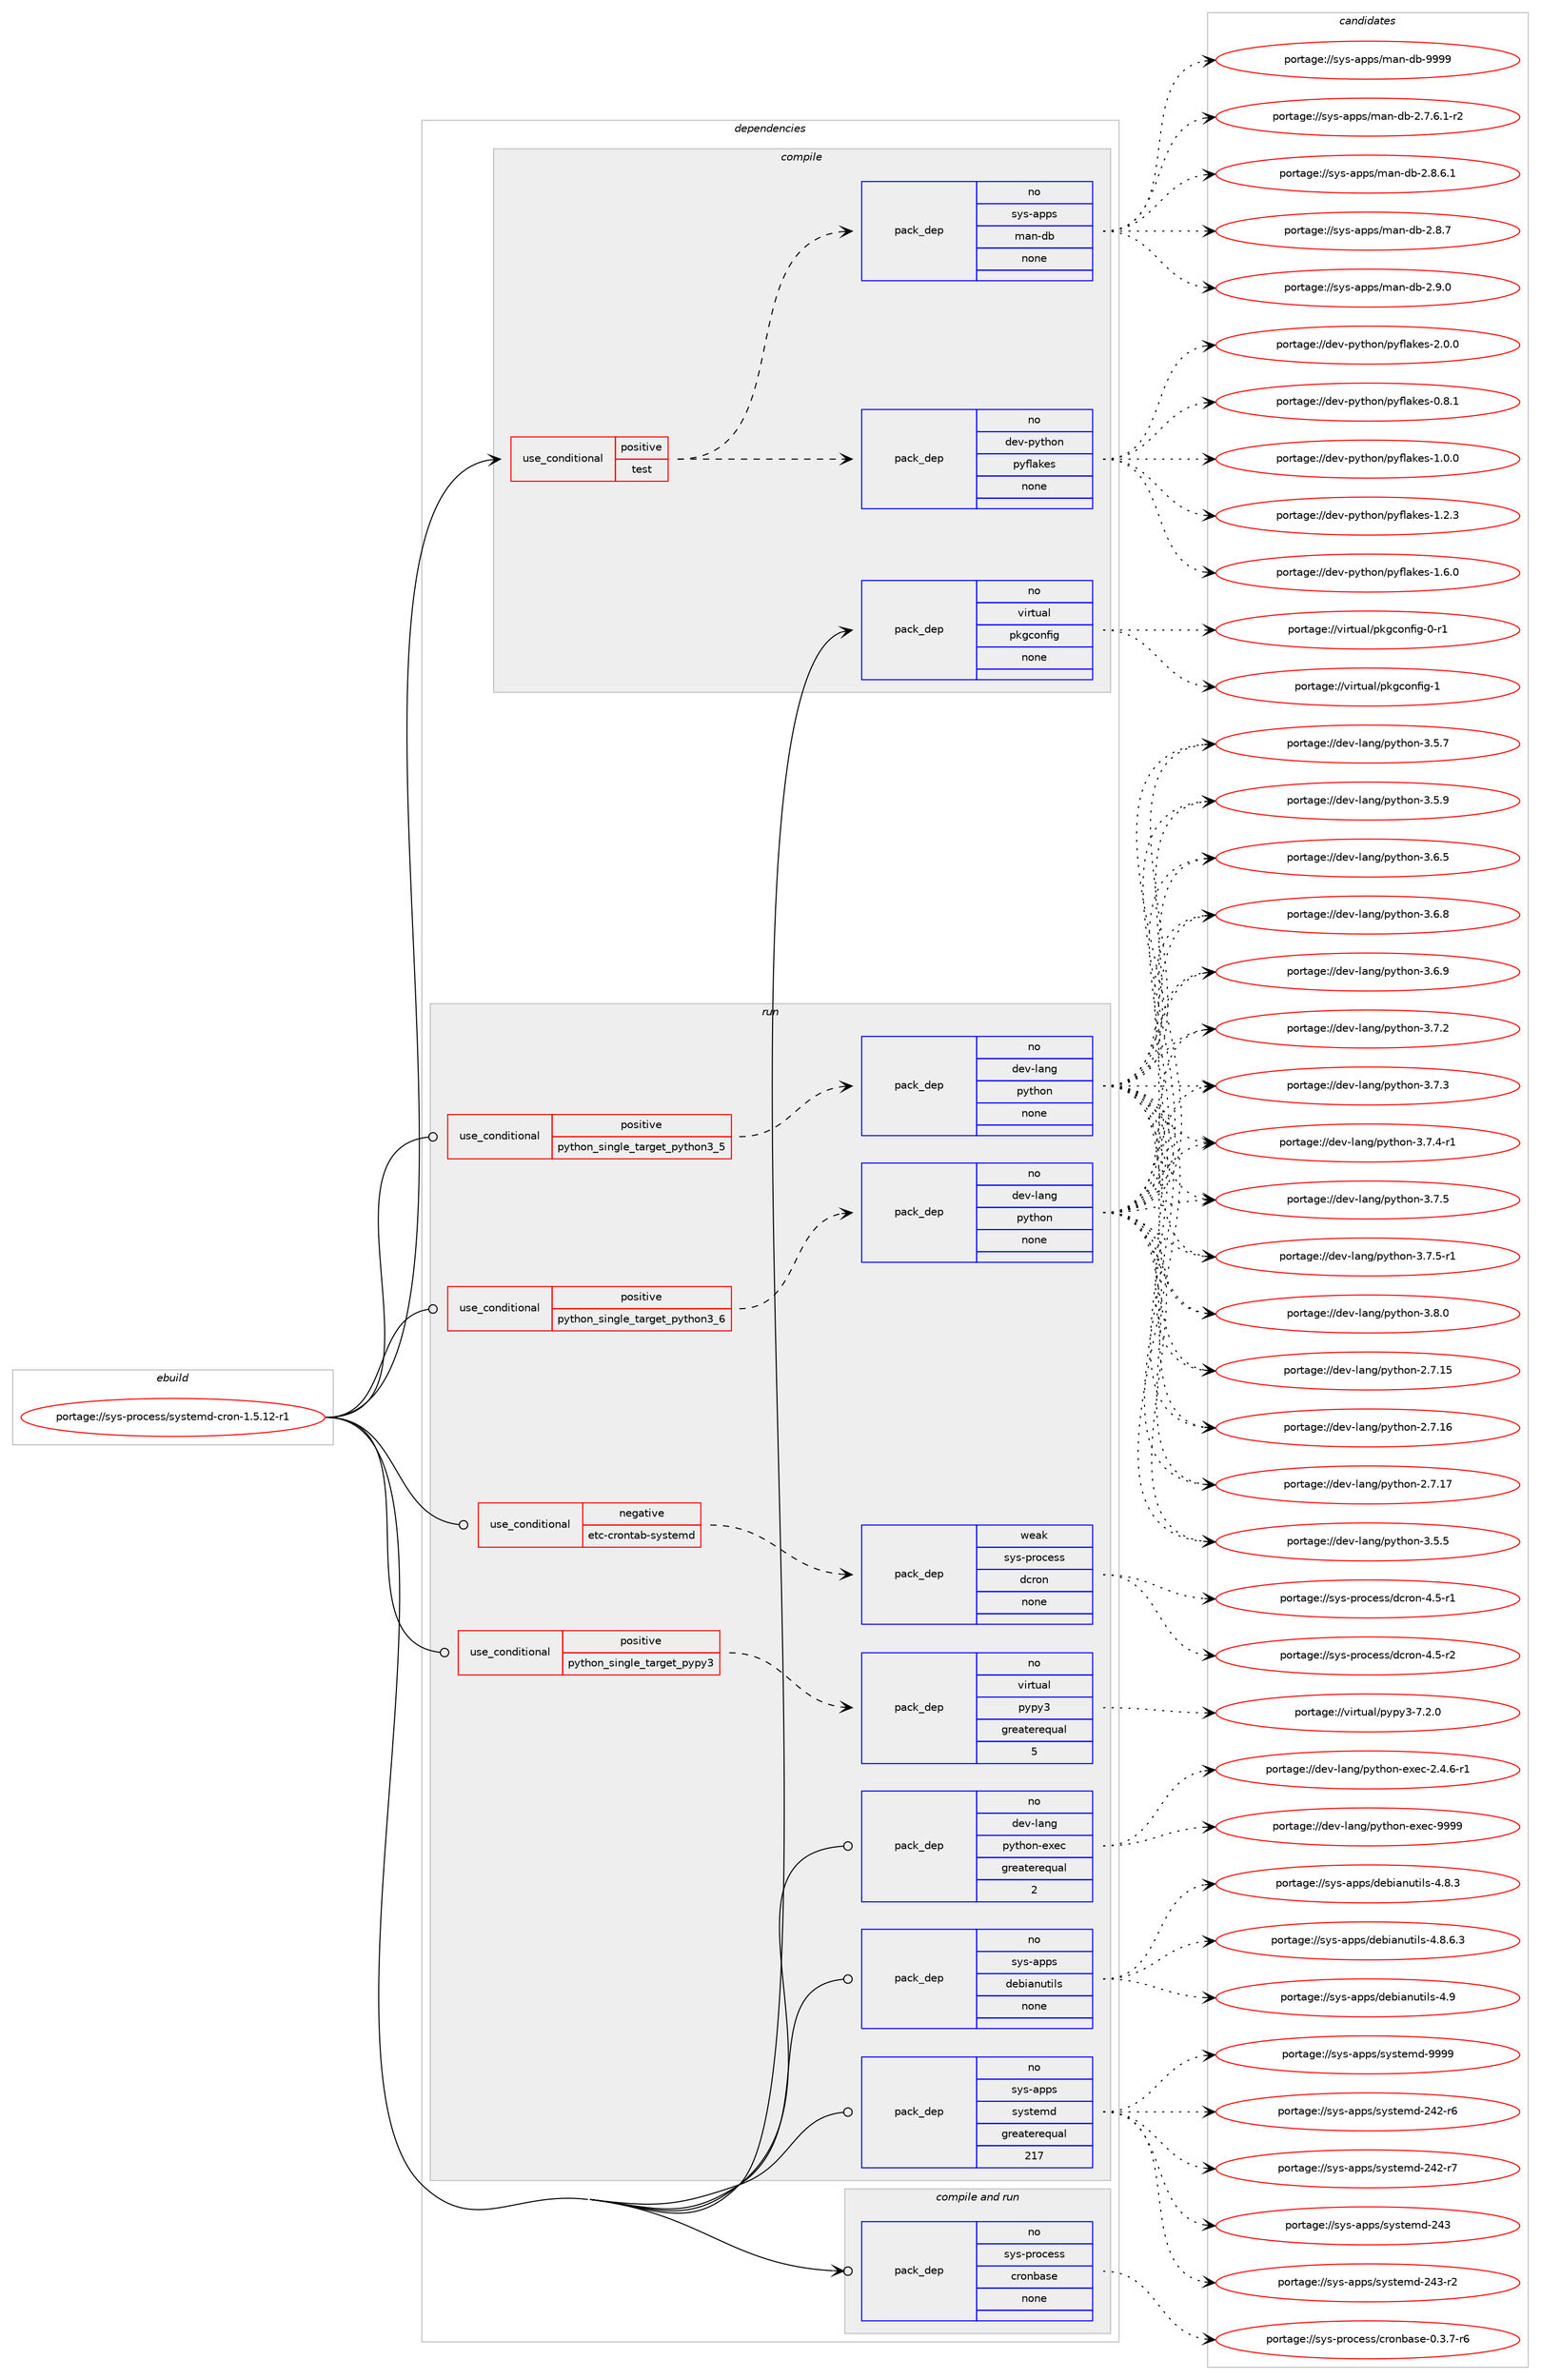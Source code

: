 digraph prolog {

# *************
# Graph options
# *************

newrank=true;
concentrate=true;
compound=true;
graph [rankdir=LR,fontname=Helvetica,fontsize=10,ranksep=1.5];#, ranksep=2.5, nodesep=0.2];
edge  [arrowhead=vee];
node  [fontname=Helvetica,fontsize=10];

# **********
# The ebuild
# **********

subgraph cluster_leftcol {
color=gray;
rank=same;
label=<<i>ebuild</i>>;
id [label="portage://sys-process/systemd-cron-1.5.12-r1", color=red, width=4, href="../sys-process/systemd-cron-1.5.12-r1.svg"];
}

# ****************
# The dependencies
# ****************

subgraph cluster_midcol {
color=gray;
label=<<i>dependencies</i>>;
subgraph cluster_compile {
fillcolor="#eeeeee";
style=filled;
label=<<i>compile</i>>;
subgraph cond104905 {
dependency433483 [label=<<TABLE BORDER="0" CELLBORDER="1" CELLSPACING="0" CELLPADDING="4"><TR><TD ROWSPAN="3" CELLPADDING="10">use_conditional</TD></TR><TR><TD>positive</TD></TR><TR><TD>test</TD></TR></TABLE>>, shape=none, color=red];
subgraph pack321248 {
dependency433484 [label=<<TABLE BORDER="0" CELLBORDER="1" CELLSPACING="0" CELLPADDING="4" WIDTH="220"><TR><TD ROWSPAN="6" CELLPADDING="30">pack_dep</TD></TR><TR><TD WIDTH="110">no</TD></TR><TR><TD>sys-apps</TD></TR><TR><TD>man-db</TD></TR><TR><TD>none</TD></TR><TR><TD></TD></TR></TABLE>>, shape=none, color=blue];
}
dependency433483:e -> dependency433484:w [weight=20,style="dashed",arrowhead="vee"];
subgraph pack321249 {
dependency433485 [label=<<TABLE BORDER="0" CELLBORDER="1" CELLSPACING="0" CELLPADDING="4" WIDTH="220"><TR><TD ROWSPAN="6" CELLPADDING="30">pack_dep</TD></TR><TR><TD WIDTH="110">no</TD></TR><TR><TD>dev-python</TD></TR><TR><TD>pyflakes</TD></TR><TR><TD>none</TD></TR><TR><TD></TD></TR></TABLE>>, shape=none, color=blue];
}
dependency433483:e -> dependency433485:w [weight=20,style="dashed",arrowhead="vee"];
}
id:e -> dependency433483:w [weight=20,style="solid",arrowhead="vee"];
subgraph pack321250 {
dependency433486 [label=<<TABLE BORDER="0" CELLBORDER="1" CELLSPACING="0" CELLPADDING="4" WIDTH="220"><TR><TD ROWSPAN="6" CELLPADDING="30">pack_dep</TD></TR><TR><TD WIDTH="110">no</TD></TR><TR><TD>virtual</TD></TR><TR><TD>pkgconfig</TD></TR><TR><TD>none</TD></TR><TR><TD></TD></TR></TABLE>>, shape=none, color=blue];
}
id:e -> dependency433486:w [weight=20,style="solid",arrowhead="vee"];
}
subgraph cluster_compileandrun {
fillcolor="#eeeeee";
style=filled;
label=<<i>compile and run</i>>;
subgraph pack321251 {
dependency433487 [label=<<TABLE BORDER="0" CELLBORDER="1" CELLSPACING="0" CELLPADDING="4" WIDTH="220"><TR><TD ROWSPAN="6" CELLPADDING="30">pack_dep</TD></TR><TR><TD WIDTH="110">no</TD></TR><TR><TD>sys-process</TD></TR><TR><TD>cronbase</TD></TR><TR><TD>none</TD></TR><TR><TD></TD></TR></TABLE>>, shape=none, color=blue];
}
id:e -> dependency433487:w [weight=20,style="solid",arrowhead="odotvee"];
}
subgraph cluster_run {
fillcolor="#eeeeee";
style=filled;
label=<<i>run</i>>;
subgraph cond104906 {
dependency433488 [label=<<TABLE BORDER="0" CELLBORDER="1" CELLSPACING="0" CELLPADDING="4"><TR><TD ROWSPAN="3" CELLPADDING="10">use_conditional</TD></TR><TR><TD>negative</TD></TR><TR><TD>etc-crontab-systemd</TD></TR></TABLE>>, shape=none, color=red];
subgraph pack321252 {
dependency433489 [label=<<TABLE BORDER="0" CELLBORDER="1" CELLSPACING="0" CELLPADDING="4" WIDTH="220"><TR><TD ROWSPAN="6" CELLPADDING="30">pack_dep</TD></TR><TR><TD WIDTH="110">weak</TD></TR><TR><TD>sys-process</TD></TR><TR><TD>dcron</TD></TR><TR><TD>none</TD></TR><TR><TD></TD></TR></TABLE>>, shape=none, color=blue];
}
dependency433488:e -> dependency433489:w [weight=20,style="dashed",arrowhead="vee"];
}
id:e -> dependency433488:w [weight=20,style="solid",arrowhead="odot"];
subgraph cond104907 {
dependency433490 [label=<<TABLE BORDER="0" CELLBORDER="1" CELLSPACING="0" CELLPADDING="4"><TR><TD ROWSPAN="3" CELLPADDING="10">use_conditional</TD></TR><TR><TD>positive</TD></TR><TR><TD>python_single_target_pypy3</TD></TR></TABLE>>, shape=none, color=red];
subgraph pack321253 {
dependency433491 [label=<<TABLE BORDER="0" CELLBORDER="1" CELLSPACING="0" CELLPADDING="4" WIDTH="220"><TR><TD ROWSPAN="6" CELLPADDING="30">pack_dep</TD></TR><TR><TD WIDTH="110">no</TD></TR><TR><TD>virtual</TD></TR><TR><TD>pypy3</TD></TR><TR><TD>greaterequal</TD></TR><TR><TD>5</TD></TR></TABLE>>, shape=none, color=blue];
}
dependency433490:e -> dependency433491:w [weight=20,style="dashed",arrowhead="vee"];
}
id:e -> dependency433490:w [weight=20,style="solid",arrowhead="odot"];
subgraph cond104908 {
dependency433492 [label=<<TABLE BORDER="0" CELLBORDER="1" CELLSPACING="0" CELLPADDING="4"><TR><TD ROWSPAN="3" CELLPADDING="10">use_conditional</TD></TR><TR><TD>positive</TD></TR><TR><TD>python_single_target_python3_5</TD></TR></TABLE>>, shape=none, color=red];
subgraph pack321254 {
dependency433493 [label=<<TABLE BORDER="0" CELLBORDER="1" CELLSPACING="0" CELLPADDING="4" WIDTH="220"><TR><TD ROWSPAN="6" CELLPADDING="30">pack_dep</TD></TR><TR><TD WIDTH="110">no</TD></TR><TR><TD>dev-lang</TD></TR><TR><TD>python</TD></TR><TR><TD>none</TD></TR><TR><TD></TD></TR></TABLE>>, shape=none, color=blue];
}
dependency433492:e -> dependency433493:w [weight=20,style="dashed",arrowhead="vee"];
}
id:e -> dependency433492:w [weight=20,style="solid",arrowhead="odot"];
subgraph cond104909 {
dependency433494 [label=<<TABLE BORDER="0" CELLBORDER="1" CELLSPACING="0" CELLPADDING="4"><TR><TD ROWSPAN="3" CELLPADDING="10">use_conditional</TD></TR><TR><TD>positive</TD></TR><TR><TD>python_single_target_python3_6</TD></TR></TABLE>>, shape=none, color=red];
subgraph pack321255 {
dependency433495 [label=<<TABLE BORDER="0" CELLBORDER="1" CELLSPACING="0" CELLPADDING="4" WIDTH="220"><TR><TD ROWSPAN="6" CELLPADDING="30">pack_dep</TD></TR><TR><TD WIDTH="110">no</TD></TR><TR><TD>dev-lang</TD></TR><TR><TD>python</TD></TR><TR><TD>none</TD></TR><TR><TD></TD></TR></TABLE>>, shape=none, color=blue];
}
dependency433494:e -> dependency433495:w [weight=20,style="dashed",arrowhead="vee"];
}
id:e -> dependency433494:w [weight=20,style="solid",arrowhead="odot"];
subgraph pack321256 {
dependency433496 [label=<<TABLE BORDER="0" CELLBORDER="1" CELLSPACING="0" CELLPADDING="4" WIDTH="220"><TR><TD ROWSPAN="6" CELLPADDING="30">pack_dep</TD></TR><TR><TD WIDTH="110">no</TD></TR><TR><TD>dev-lang</TD></TR><TR><TD>python-exec</TD></TR><TR><TD>greaterequal</TD></TR><TR><TD>2</TD></TR></TABLE>>, shape=none, color=blue];
}
id:e -> dependency433496:w [weight=20,style="solid",arrowhead="odot"];
subgraph pack321257 {
dependency433497 [label=<<TABLE BORDER="0" CELLBORDER="1" CELLSPACING="0" CELLPADDING="4" WIDTH="220"><TR><TD ROWSPAN="6" CELLPADDING="30">pack_dep</TD></TR><TR><TD WIDTH="110">no</TD></TR><TR><TD>sys-apps</TD></TR><TR><TD>debianutils</TD></TR><TR><TD>none</TD></TR><TR><TD></TD></TR></TABLE>>, shape=none, color=blue];
}
id:e -> dependency433497:w [weight=20,style="solid",arrowhead="odot"];
subgraph pack321258 {
dependency433498 [label=<<TABLE BORDER="0" CELLBORDER="1" CELLSPACING="0" CELLPADDING="4" WIDTH="220"><TR><TD ROWSPAN="6" CELLPADDING="30">pack_dep</TD></TR><TR><TD WIDTH="110">no</TD></TR><TR><TD>sys-apps</TD></TR><TR><TD>systemd</TD></TR><TR><TD>greaterequal</TD></TR><TR><TD>217</TD></TR></TABLE>>, shape=none, color=blue];
}
id:e -> dependency433498:w [weight=20,style="solid",arrowhead="odot"];
}
}

# **************
# The candidates
# **************

subgraph cluster_choices {
rank=same;
color=gray;
label=<<i>candidates</i>>;

subgraph choice321248 {
color=black;
nodesep=1;
choiceportage11512111545971121121154710997110451009845504655465446494511450 [label="portage://sys-apps/man-db-2.7.6.1-r2", color=red, width=4,href="../sys-apps/man-db-2.7.6.1-r2.svg"];
choiceportage1151211154597112112115471099711045100984550465646544649 [label="portage://sys-apps/man-db-2.8.6.1", color=red, width=4,href="../sys-apps/man-db-2.8.6.1.svg"];
choiceportage115121115459711211211547109971104510098455046564655 [label="portage://sys-apps/man-db-2.8.7", color=red, width=4,href="../sys-apps/man-db-2.8.7.svg"];
choiceportage115121115459711211211547109971104510098455046574648 [label="portage://sys-apps/man-db-2.9.0", color=red, width=4,href="../sys-apps/man-db-2.9.0.svg"];
choiceportage1151211154597112112115471099711045100984557575757 [label="portage://sys-apps/man-db-9999", color=red, width=4,href="../sys-apps/man-db-9999.svg"];
dependency433484:e -> choiceportage11512111545971121121154710997110451009845504655465446494511450:w [style=dotted,weight="100"];
dependency433484:e -> choiceportage1151211154597112112115471099711045100984550465646544649:w [style=dotted,weight="100"];
dependency433484:e -> choiceportage115121115459711211211547109971104510098455046564655:w [style=dotted,weight="100"];
dependency433484:e -> choiceportage115121115459711211211547109971104510098455046574648:w [style=dotted,weight="100"];
dependency433484:e -> choiceportage1151211154597112112115471099711045100984557575757:w [style=dotted,weight="100"];
}
subgraph choice321249 {
color=black;
nodesep=1;
choiceportage100101118451121211161041111104711212110210897107101115454846564649 [label="portage://dev-python/pyflakes-0.8.1", color=red, width=4,href="../dev-python/pyflakes-0.8.1.svg"];
choiceportage100101118451121211161041111104711212110210897107101115454946484648 [label="portage://dev-python/pyflakes-1.0.0", color=red, width=4,href="../dev-python/pyflakes-1.0.0.svg"];
choiceportage100101118451121211161041111104711212110210897107101115454946504651 [label="portage://dev-python/pyflakes-1.2.3", color=red, width=4,href="../dev-python/pyflakes-1.2.3.svg"];
choiceportage100101118451121211161041111104711212110210897107101115454946544648 [label="portage://dev-python/pyflakes-1.6.0", color=red, width=4,href="../dev-python/pyflakes-1.6.0.svg"];
choiceportage100101118451121211161041111104711212110210897107101115455046484648 [label="portage://dev-python/pyflakes-2.0.0", color=red, width=4,href="../dev-python/pyflakes-2.0.0.svg"];
dependency433485:e -> choiceportage100101118451121211161041111104711212110210897107101115454846564649:w [style=dotted,weight="100"];
dependency433485:e -> choiceportage100101118451121211161041111104711212110210897107101115454946484648:w [style=dotted,weight="100"];
dependency433485:e -> choiceportage100101118451121211161041111104711212110210897107101115454946504651:w [style=dotted,weight="100"];
dependency433485:e -> choiceportage100101118451121211161041111104711212110210897107101115454946544648:w [style=dotted,weight="100"];
dependency433485:e -> choiceportage100101118451121211161041111104711212110210897107101115455046484648:w [style=dotted,weight="100"];
}
subgraph choice321250 {
color=black;
nodesep=1;
choiceportage11810511411611797108471121071039911111010210510345484511449 [label="portage://virtual/pkgconfig-0-r1", color=red, width=4,href="../virtual/pkgconfig-0-r1.svg"];
choiceportage1181051141161179710847112107103991111101021051034549 [label="portage://virtual/pkgconfig-1", color=red, width=4,href="../virtual/pkgconfig-1.svg"];
dependency433486:e -> choiceportage11810511411611797108471121071039911111010210510345484511449:w [style=dotted,weight="100"];
dependency433486:e -> choiceportage1181051141161179710847112107103991111101021051034549:w [style=dotted,weight="100"];
}
subgraph choice321251 {
color=black;
nodesep=1;
choiceportage1151211154511211411199101115115479911411111098971151014548465146554511454 [label="portage://sys-process/cronbase-0.3.7-r6", color=red, width=4,href="../sys-process/cronbase-0.3.7-r6.svg"];
dependency433487:e -> choiceportage1151211154511211411199101115115479911411111098971151014548465146554511454:w [style=dotted,weight="100"];
}
subgraph choice321252 {
color=black;
nodesep=1;
choiceportage11512111545112114111991011151154710099114111110455246534511449 [label="portage://sys-process/dcron-4.5-r1", color=red, width=4,href="../sys-process/dcron-4.5-r1.svg"];
choiceportage11512111545112114111991011151154710099114111110455246534511450 [label="portage://sys-process/dcron-4.5-r2", color=red, width=4,href="../sys-process/dcron-4.5-r2.svg"];
dependency433489:e -> choiceportage11512111545112114111991011151154710099114111110455246534511449:w [style=dotted,weight="100"];
dependency433489:e -> choiceportage11512111545112114111991011151154710099114111110455246534511450:w [style=dotted,weight="100"];
}
subgraph choice321253 {
color=black;
nodesep=1;
choiceportage118105114116117971084711212111212151455546504648 [label="portage://virtual/pypy3-7.2.0", color=red, width=4,href="../virtual/pypy3-7.2.0.svg"];
dependency433491:e -> choiceportage118105114116117971084711212111212151455546504648:w [style=dotted,weight="100"];
}
subgraph choice321254 {
color=black;
nodesep=1;
choiceportage10010111845108971101034711212111610411111045504655464953 [label="portage://dev-lang/python-2.7.15", color=red, width=4,href="../dev-lang/python-2.7.15.svg"];
choiceportage10010111845108971101034711212111610411111045504655464954 [label="portage://dev-lang/python-2.7.16", color=red, width=4,href="../dev-lang/python-2.7.16.svg"];
choiceportage10010111845108971101034711212111610411111045504655464955 [label="portage://dev-lang/python-2.7.17", color=red, width=4,href="../dev-lang/python-2.7.17.svg"];
choiceportage100101118451089711010347112121116104111110455146534653 [label="portage://dev-lang/python-3.5.5", color=red, width=4,href="../dev-lang/python-3.5.5.svg"];
choiceportage100101118451089711010347112121116104111110455146534655 [label="portage://dev-lang/python-3.5.7", color=red, width=4,href="../dev-lang/python-3.5.7.svg"];
choiceportage100101118451089711010347112121116104111110455146534657 [label="portage://dev-lang/python-3.5.9", color=red, width=4,href="../dev-lang/python-3.5.9.svg"];
choiceportage100101118451089711010347112121116104111110455146544653 [label="portage://dev-lang/python-3.6.5", color=red, width=4,href="../dev-lang/python-3.6.5.svg"];
choiceportage100101118451089711010347112121116104111110455146544656 [label="portage://dev-lang/python-3.6.8", color=red, width=4,href="../dev-lang/python-3.6.8.svg"];
choiceportage100101118451089711010347112121116104111110455146544657 [label="portage://dev-lang/python-3.6.9", color=red, width=4,href="../dev-lang/python-3.6.9.svg"];
choiceportage100101118451089711010347112121116104111110455146554650 [label="portage://dev-lang/python-3.7.2", color=red, width=4,href="../dev-lang/python-3.7.2.svg"];
choiceportage100101118451089711010347112121116104111110455146554651 [label="portage://dev-lang/python-3.7.3", color=red, width=4,href="../dev-lang/python-3.7.3.svg"];
choiceportage1001011184510897110103471121211161041111104551465546524511449 [label="portage://dev-lang/python-3.7.4-r1", color=red, width=4,href="../dev-lang/python-3.7.4-r1.svg"];
choiceportage100101118451089711010347112121116104111110455146554653 [label="portage://dev-lang/python-3.7.5", color=red, width=4,href="../dev-lang/python-3.7.5.svg"];
choiceportage1001011184510897110103471121211161041111104551465546534511449 [label="portage://dev-lang/python-3.7.5-r1", color=red, width=4,href="../dev-lang/python-3.7.5-r1.svg"];
choiceportage100101118451089711010347112121116104111110455146564648 [label="portage://dev-lang/python-3.8.0", color=red, width=4,href="../dev-lang/python-3.8.0.svg"];
dependency433493:e -> choiceportage10010111845108971101034711212111610411111045504655464953:w [style=dotted,weight="100"];
dependency433493:e -> choiceportage10010111845108971101034711212111610411111045504655464954:w [style=dotted,weight="100"];
dependency433493:e -> choiceportage10010111845108971101034711212111610411111045504655464955:w [style=dotted,weight="100"];
dependency433493:e -> choiceportage100101118451089711010347112121116104111110455146534653:w [style=dotted,weight="100"];
dependency433493:e -> choiceportage100101118451089711010347112121116104111110455146534655:w [style=dotted,weight="100"];
dependency433493:e -> choiceportage100101118451089711010347112121116104111110455146534657:w [style=dotted,weight="100"];
dependency433493:e -> choiceportage100101118451089711010347112121116104111110455146544653:w [style=dotted,weight="100"];
dependency433493:e -> choiceportage100101118451089711010347112121116104111110455146544656:w [style=dotted,weight="100"];
dependency433493:e -> choiceportage100101118451089711010347112121116104111110455146544657:w [style=dotted,weight="100"];
dependency433493:e -> choiceportage100101118451089711010347112121116104111110455146554650:w [style=dotted,weight="100"];
dependency433493:e -> choiceportage100101118451089711010347112121116104111110455146554651:w [style=dotted,weight="100"];
dependency433493:e -> choiceportage1001011184510897110103471121211161041111104551465546524511449:w [style=dotted,weight="100"];
dependency433493:e -> choiceportage100101118451089711010347112121116104111110455146554653:w [style=dotted,weight="100"];
dependency433493:e -> choiceportage1001011184510897110103471121211161041111104551465546534511449:w [style=dotted,weight="100"];
dependency433493:e -> choiceportage100101118451089711010347112121116104111110455146564648:w [style=dotted,weight="100"];
}
subgraph choice321255 {
color=black;
nodesep=1;
choiceportage10010111845108971101034711212111610411111045504655464953 [label="portage://dev-lang/python-2.7.15", color=red, width=4,href="../dev-lang/python-2.7.15.svg"];
choiceportage10010111845108971101034711212111610411111045504655464954 [label="portage://dev-lang/python-2.7.16", color=red, width=4,href="../dev-lang/python-2.7.16.svg"];
choiceportage10010111845108971101034711212111610411111045504655464955 [label="portage://dev-lang/python-2.7.17", color=red, width=4,href="../dev-lang/python-2.7.17.svg"];
choiceportage100101118451089711010347112121116104111110455146534653 [label="portage://dev-lang/python-3.5.5", color=red, width=4,href="../dev-lang/python-3.5.5.svg"];
choiceportage100101118451089711010347112121116104111110455146534655 [label="portage://dev-lang/python-3.5.7", color=red, width=4,href="../dev-lang/python-3.5.7.svg"];
choiceportage100101118451089711010347112121116104111110455146534657 [label="portage://dev-lang/python-3.5.9", color=red, width=4,href="../dev-lang/python-3.5.9.svg"];
choiceportage100101118451089711010347112121116104111110455146544653 [label="portage://dev-lang/python-3.6.5", color=red, width=4,href="../dev-lang/python-3.6.5.svg"];
choiceportage100101118451089711010347112121116104111110455146544656 [label="portage://dev-lang/python-3.6.8", color=red, width=4,href="../dev-lang/python-3.6.8.svg"];
choiceportage100101118451089711010347112121116104111110455146544657 [label="portage://dev-lang/python-3.6.9", color=red, width=4,href="../dev-lang/python-3.6.9.svg"];
choiceportage100101118451089711010347112121116104111110455146554650 [label="portage://dev-lang/python-3.7.2", color=red, width=4,href="../dev-lang/python-3.7.2.svg"];
choiceportage100101118451089711010347112121116104111110455146554651 [label="portage://dev-lang/python-3.7.3", color=red, width=4,href="../dev-lang/python-3.7.3.svg"];
choiceportage1001011184510897110103471121211161041111104551465546524511449 [label="portage://dev-lang/python-3.7.4-r1", color=red, width=4,href="../dev-lang/python-3.7.4-r1.svg"];
choiceportage100101118451089711010347112121116104111110455146554653 [label="portage://dev-lang/python-3.7.5", color=red, width=4,href="../dev-lang/python-3.7.5.svg"];
choiceportage1001011184510897110103471121211161041111104551465546534511449 [label="portage://dev-lang/python-3.7.5-r1", color=red, width=4,href="../dev-lang/python-3.7.5-r1.svg"];
choiceportage100101118451089711010347112121116104111110455146564648 [label="portage://dev-lang/python-3.8.0", color=red, width=4,href="../dev-lang/python-3.8.0.svg"];
dependency433495:e -> choiceportage10010111845108971101034711212111610411111045504655464953:w [style=dotted,weight="100"];
dependency433495:e -> choiceportage10010111845108971101034711212111610411111045504655464954:w [style=dotted,weight="100"];
dependency433495:e -> choiceportage10010111845108971101034711212111610411111045504655464955:w [style=dotted,weight="100"];
dependency433495:e -> choiceportage100101118451089711010347112121116104111110455146534653:w [style=dotted,weight="100"];
dependency433495:e -> choiceportage100101118451089711010347112121116104111110455146534655:w [style=dotted,weight="100"];
dependency433495:e -> choiceportage100101118451089711010347112121116104111110455146534657:w [style=dotted,weight="100"];
dependency433495:e -> choiceportage100101118451089711010347112121116104111110455146544653:w [style=dotted,weight="100"];
dependency433495:e -> choiceportage100101118451089711010347112121116104111110455146544656:w [style=dotted,weight="100"];
dependency433495:e -> choiceportage100101118451089711010347112121116104111110455146544657:w [style=dotted,weight="100"];
dependency433495:e -> choiceportage100101118451089711010347112121116104111110455146554650:w [style=dotted,weight="100"];
dependency433495:e -> choiceportage100101118451089711010347112121116104111110455146554651:w [style=dotted,weight="100"];
dependency433495:e -> choiceportage1001011184510897110103471121211161041111104551465546524511449:w [style=dotted,weight="100"];
dependency433495:e -> choiceportage100101118451089711010347112121116104111110455146554653:w [style=dotted,weight="100"];
dependency433495:e -> choiceportage1001011184510897110103471121211161041111104551465546534511449:w [style=dotted,weight="100"];
dependency433495:e -> choiceportage100101118451089711010347112121116104111110455146564648:w [style=dotted,weight="100"];
}
subgraph choice321256 {
color=black;
nodesep=1;
choiceportage10010111845108971101034711212111610411111045101120101994550465246544511449 [label="portage://dev-lang/python-exec-2.4.6-r1", color=red, width=4,href="../dev-lang/python-exec-2.4.6-r1.svg"];
choiceportage10010111845108971101034711212111610411111045101120101994557575757 [label="portage://dev-lang/python-exec-9999", color=red, width=4,href="../dev-lang/python-exec-9999.svg"];
dependency433496:e -> choiceportage10010111845108971101034711212111610411111045101120101994550465246544511449:w [style=dotted,weight="100"];
dependency433496:e -> choiceportage10010111845108971101034711212111610411111045101120101994557575757:w [style=dotted,weight="100"];
}
subgraph choice321257 {
color=black;
nodesep=1;
choiceportage1151211154597112112115471001019810597110117116105108115455246564651 [label="portage://sys-apps/debianutils-4.8.3", color=red, width=4,href="../sys-apps/debianutils-4.8.3.svg"];
choiceportage11512111545971121121154710010198105971101171161051081154552465646544651 [label="portage://sys-apps/debianutils-4.8.6.3", color=red, width=4,href="../sys-apps/debianutils-4.8.6.3.svg"];
choiceportage115121115459711211211547100101981059711011711610510811545524657 [label="portage://sys-apps/debianutils-4.9", color=red, width=4,href="../sys-apps/debianutils-4.9.svg"];
dependency433497:e -> choiceportage1151211154597112112115471001019810597110117116105108115455246564651:w [style=dotted,weight="100"];
dependency433497:e -> choiceportage11512111545971121121154710010198105971101171161051081154552465646544651:w [style=dotted,weight="100"];
dependency433497:e -> choiceportage115121115459711211211547100101981059711011711610510811545524657:w [style=dotted,weight="100"];
}
subgraph choice321258 {
color=black;
nodesep=1;
choiceportage115121115459711211211547115121115116101109100455052504511454 [label="portage://sys-apps/systemd-242-r6", color=red, width=4,href="../sys-apps/systemd-242-r6.svg"];
choiceportage115121115459711211211547115121115116101109100455052504511455 [label="portage://sys-apps/systemd-242-r7", color=red, width=4,href="../sys-apps/systemd-242-r7.svg"];
choiceportage11512111545971121121154711512111511610110910045505251 [label="portage://sys-apps/systemd-243", color=red, width=4,href="../sys-apps/systemd-243.svg"];
choiceportage115121115459711211211547115121115116101109100455052514511450 [label="portage://sys-apps/systemd-243-r2", color=red, width=4,href="../sys-apps/systemd-243-r2.svg"];
choiceportage1151211154597112112115471151211151161011091004557575757 [label="portage://sys-apps/systemd-9999", color=red, width=4,href="../sys-apps/systemd-9999.svg"];
dependency433498:e -> choiceportage115121115459711211211547115121115116101109100455052504511454:w [style=dotted,weight="100"];
dependency433498:e -> choiceportage115121115459711211211547115121115116101109100455052504511455:w [style=dotted,weight="100"];
dependency433498:e -> choiceportage11512111545971121121154711512111511610110910045505251:w [style=dotted,weight="100"];
dependency433498:e -> choiceportage115121115459711211211547115121115116101109100455052514511450:w [style=dotted,weight="100"];
dependency433498:e -> choiceportage1151211154597112112115471151211151161011091004557575757:w [style=dotted,weight="100"];
}
}

}
